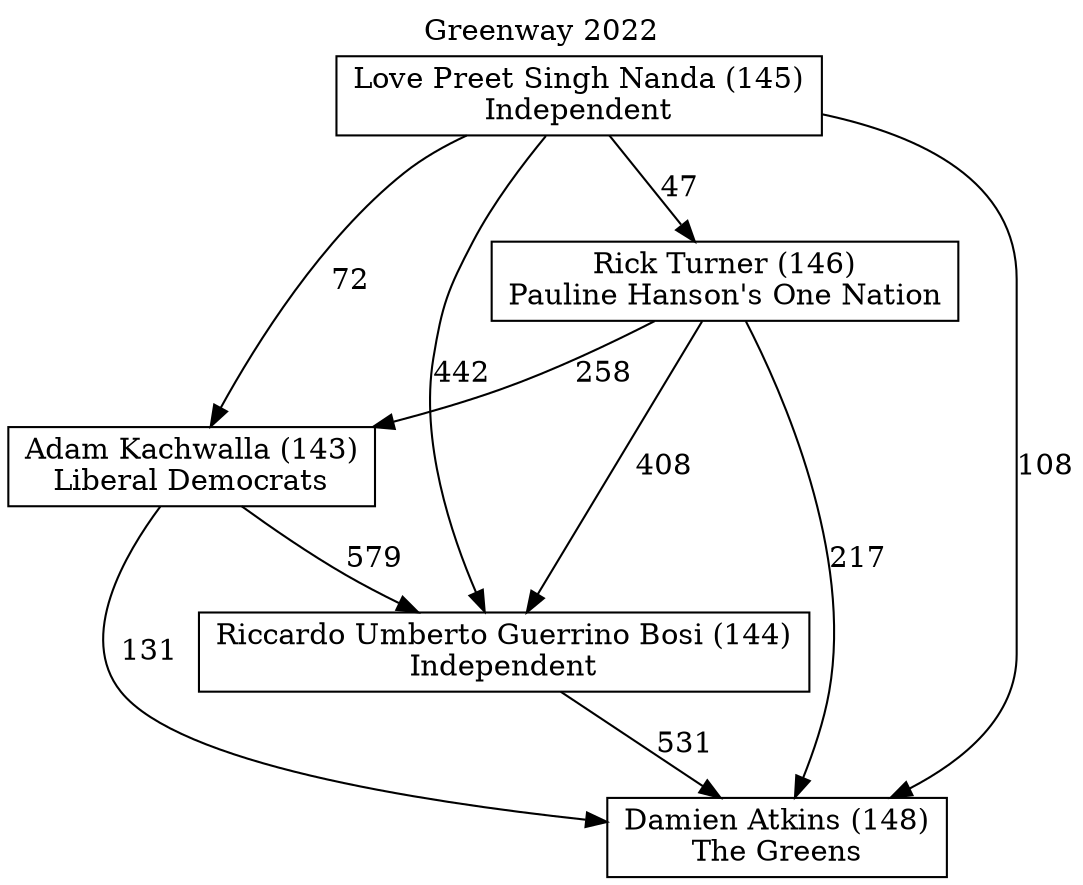 // House preference flow
digraph "Damien Atkins (148)_Greenway_2022" {
	graph [label="Greenway 2022" labelloc=t mclimit=10]
	node [shape=box]
	"Damien Atkins (148)" [label="Damien Atkins (148)
The Greens"]
	"Adam Kachwalla (143)" [label="Adam Kachwalla (143)
Liberal Democrats"]
	"Love Preet Singh Nanda (145)" [label="Love Preet Singh Nanda (145)
Independent"]
	"Rick Turner (146)" [label="Rick Turner (146)
Pauline Hanson's One Nation"]
	"Riccardo Umberto Guerrino Bosi (144)" [label="Riccardo Umberto Guerrino Bosi (144)
Independent"]
	"Adam Kachwalla (143)" -> "Riccardo Umberto Guerrino Bosi (144)" [label=579]
	"Rick Turner (146)" -> "Adam Kachwalla (143)" [label=258]
	"Rick Turner (146)" -> "Damien Atkins (148)" [label=217]
	"Adam Kachwalla (143)" -> "Damien Atkins (148)" [label=131]
	"Love Preet Singh Nanda (145)" -> "Damien Atkins (148)" [label=108]
	"Love Preet Singh Nanda (145)" -> "Riccardo Umberto Guerrino Bosi (144)" [label=442]
	"Love Preet Singh Nanda (145)" -> "Rick Turner (146)" [label=47]
	"Riccardo Umberto Guerrino Bosi (144)" -> "Damien Atkins (148)" [label=531]
	"Rick Turner (146)" -> "Riccardo Umberto Guerrino Bosi (144)" [label=408]
	"Love Preet Singh Nanda (145)" -> "Adam Kachwalla (143)" [label=72]
}
